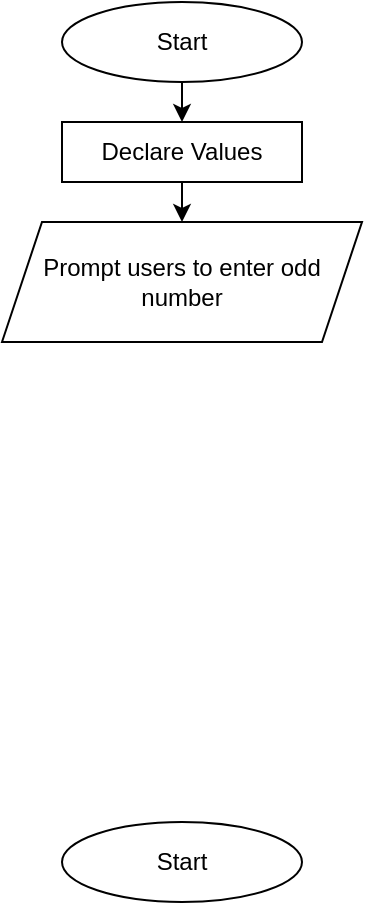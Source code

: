 <mxfile version="20.4.0" type="device"><diagram id="6KHT8VnkTP5VDEKWPrNj" name="Page-1"><mxGraphModel dx="554" dy="550" grid="1" gridSize="10" guides="1" tooltips="1" connect="1" arrows="1" fold="1" page="1" pageScale="1" pageWidth="827" pageHeight="1169" math="0" shadow="0"><root><mxCell id="0"/><mxCell id="1" parent="0"/><mxCell id="VyIR08VlwZsWNkIXQ7HN-5" style="edgeStyle=orthogonalEdgeStyle;rounded=0;orthogonalLoop=1;jettySize=auto;html=1;exitX=0.5;exitY=1;exitDx=0;exitDy=0;entryX=0.5;entryY=0;entryDx=0;entryDy=0;" edge="1" parent="1" source="VyIR08VlwZsWNkIXQ7HN-1" target="VyIR08VlwZsWNkIXQ7HN-3"><mxGeometry relative="1" as="geometry"/></mxCell><mxCell id="VyIR08VlwZsWNkIXQ7HN-1" value="Start" style="ellipse;whiteSpace=wrap;html=1;" vertex="1" parent="1"><mxGeometry x="210" y="30" width="120" height="40" as="geometry"/></mxCell><mxCell id="VyIR08VlwZsWNkIXQ7HN-2" value="Start" style="ellipse;whiteSpace=wrap;html=1;" vertex="1" parent="1"><mxGeometry x="210" y="440" width="120" height="40" as="geometry"/></mxCell><mxCell id="VyIR08VlwZsWNkIXQ7HN-6" style="edgeStyle=orthogonalEdgeStyle;rounded=0;orthogonalLoop=1;jettySize=auto;html=1;exitX=0.5;exitY=1;exitDx=0;exitDy=0;entryX=0.5;entryY=0;entryDx=0;entryDy=0;" edge="1" parent="1" source="VyIR08VlwZsWNkIXQ7HN-3" target="VyIR08VlwZsWNkIXQ7HN-4"><mxGeometry relative="1" as="geometry"/></mxCell><mxCell id="VyIR08VlwZsWNkIXQ7HN-3" value="Declare Values" style="rounded=0;whiteSpace=wrap;html=1;" vertex="1" parent="1"><mxGeometry x="210" y="90" width="120" height="30" as="geometry"/></mxCell><mxCell id="VyIR08VlwZsWNkIXQ7HN-4" value="Prompt users to enter odd number" style="shape=parallelogram;perimeter=parallelogramPerimeter;whiteSpace=wrap;html=1;fixedSize=1;" vertex="1" parent="1"><mxGeometry x="180" y="140" width="180" height="60" as="geometry"/></mxCell></root></mxGraphModel></diagram></mxfile>